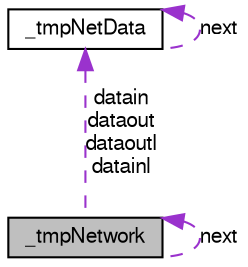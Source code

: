 digraph G
{
  bgcolor="transparent";
  edge [fontname="FreeSans",fontsize="10",labelfontname="FreeSans",labelfontsize="10"];
  node [fontname="FreeSans",fontsize="10",shape=record];
  Node1 [label="_tmpNetwork",height=0.2,width=0.4,color="black", fillcolor="grey75", style="filled" fontcolor="black"];
  Node1 -> Node1 [dir=back,color="darkorchid3",fontsize="10",style="dashed",label="next",fontname="FreeSans"];
  Node2 -> Node1 [dir=back,color="darkorchid3",fontsize="10",style="dashed",label="datain\ndataout\ndataoutl\ndatainl",fontname="FreeSans"];
  Node2 [label="_tmpNetData",height=0.2,width=0.4,color="black",URL="$struct__tmpNetData.html"];
  Node2 -> Node2 [dir=back,color="darkorchid3",fontsize="10",style="dashed",label="next",fontname="FreeSans"];
}
